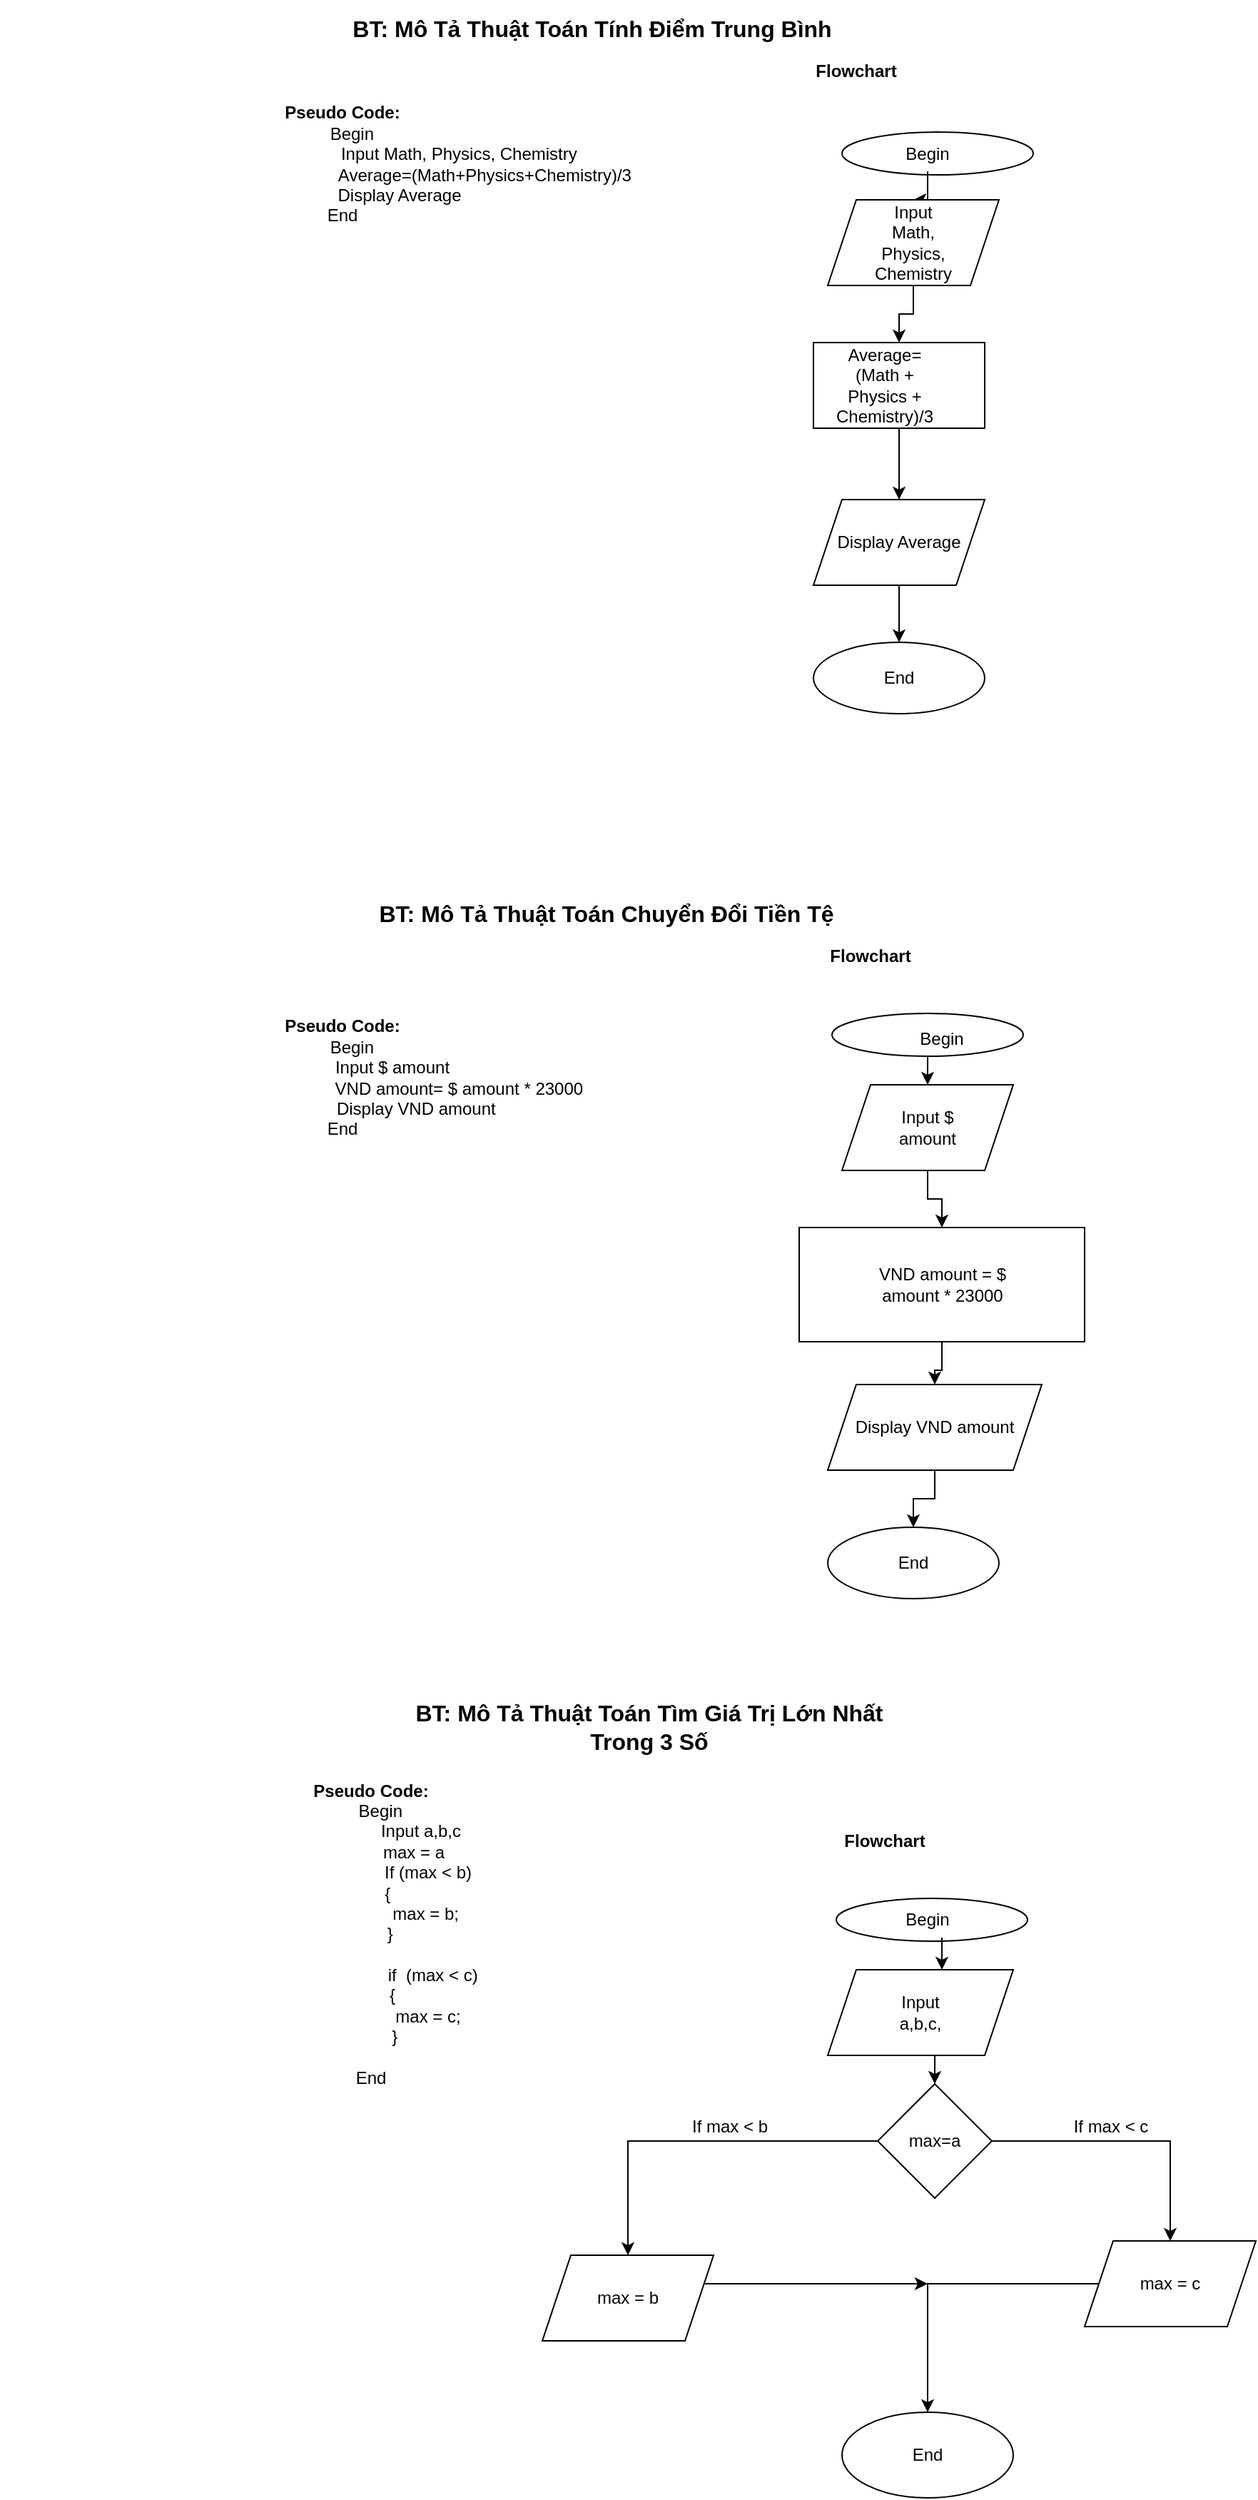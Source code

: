 <mxfile version="13.5.9" type="device"><diagram id="C5RBs43oDa-KdzZeNtuy" name="Page-1"><mxGraphModel dx="1038" dy="580" grid="1" gridSize="10" guides="1" tooltips="1" connect="1" arrows="1" fold="1" page="1" pageScale="1" pageWidth="827" pageHeight="1169" math="0" shadow="0"><root><mxCell id="WIyWlLk6GJQsqaUBKTNV-0"/><mxCell id="WIyWlLk6GJQsqaUBKTNV-1" parent="WIyWlLk6GJQsqaUBKTNV-0"/><mxCell id="NKshoAcjm4zbsj_nqueJ-0" value="" style="ellipse;whiteSpace=wrap;html=1;" vertex="1" parent="WIyWlLk6GJQsqaUBKTNV-1"><mxGeometry x="590" y="102.5" width="134" height="30" as="geometry"/></mxCell><mxCell id="NKshoAcjm4zbsj_nqueJ-6" value="" style="edgeStyle=orthogonalEdgeStyle;rounded=0;orthogonalLoop=1;jettySize=auto;html=1;" edge="1" parent="WIyWlLk6GJQsqaUBKTNV-1" source="NKshoAcjm4zbsj_nqueJ-1" target="NKshoAcjm4zbsj_nqueJ-5"><mxGeometry relative="1" as="geometry"/></mxCell><mxCell id="NKshoAcjm4zbsj_nqueJ-1" value="Begin" style="text;html=1;strokeColor=none;fillColor=none;align=center;verticalAlign=middle;whiteSpace=wrap;rounded=0;" vertex="1" parent="WIyWlLk6GJQsqaUBKTNV-1"><mxGeometry x="630" y="105" width="40" height="25" as="geometry"/></mxCell><mxCell id="NKshoAcjm4zbsj_nqueJ-2" style="edgeStyle=orthogonalEdgeStyle;rounded=0;orthogonalLoop=1;jettySize=auto;html=1;exitX=0.5;exitY=1;exitDx=0;exitDy=0;" edge="1" parent="WIyWlLk6GJQsqaUBKTNV-1" source="NKshoAcjm4zbsj_nqueJ-0" target="NKshoAcjm4zbsj_nqueJ-0"><mxGeometry relative="1" as="geometry"/></mxCell><mxCell id="NKshoAcjm4zbsj_nqueJ-8" value="" style="edgeStyle=orthogonalEdgeStyle;rounded=0;orthogonalLoop=1;jettySize=auto;html=1;" edge="1" parent="WIyWlLk6GJQsqaUBKTNV-1" source="NKshoAcjm4zbsj_nqueJ-5" target="NKshoAcjm4zbsj_nqueJ-7"><mxGeometry relative="1" as="geometry"/></mxCell><mxCell id="NKshoAcjm4zbsj_nqueJ-5" value="" style="shape=parallelogram;perimeter=parallelogramPerimeter;whiteSpace=wrap;html=1;fixedSize=1;" vertex="1" parent="WIyWlLk6GJQsqaUBKTNV-1"><mxGeometry x="580" y="150" width="120" height="60" as="geometry"/></mxCell><mxCell id="NKshoAcjm4zbsj_nqueJ-10" value="" style="edgeStyle=orthogonalEdgeStyle;rounded=0;orthogonalLoop=1;jettySize=auto;html=1;" edge="1" parent="WIyWlLk6GJQsqaUBKTNV-1" source="NKshoAcjm4zbsj_nqueJ-7" target="NKshoAcjm4zbsj_nqueJ-9"><mxGeometry relative="1" as="geometry"/></mxCell><mxCell id="NKshoAcjm4zbsj_nqueJ-7" value="" style="whiteSpace=wrap;html=1;" vertex="1" parent="WIyWlLk6GJQsqaUBKTNV-1"><mxGeometry x="570" y="250" width="120" height="60" as="geometry"/></mxCell><mxCell id="NKshoAcjm4zbsj_nqueJ-12" value="" style="edgeStyle=orthogonalEdgeStyle;rounded=0;orthogonalLoop=1;jettySize=auto;html=1;" edge="1" parent="WIyWlLk6GJQsqaUBKTNV-1" source="NKshoAcjm4zbsj_nqueJ-9" target="NKshoAcjm4zbsj_nqueJ-11"><mxGeometry relative="1" as="geometry"/></mxCell><mxCell id="NKshoAcjm4zbsj_nqueJ-9" value="Display Average" style="shape=parallelogram;perimeter=parallelogramPerimeter;whiteSpace=wrap;html=1;fixedSize=1;" vertex="1" parent="WIyWlLk6GJQsqaUBKTNV-1"><mxGeometry x="570" y="360" width="120" height="60" as="geometry"/></mxCell><mxCell id="NKshoAcjm4zbsj_nqueJ-11" value="End" style="ellipse;whiteSpace=wrap;html=1;" vertex="1" parent="WIyWlLk6GJQsqaUBKTNV-1"><mxGeometry x="570" y="460" width="120" height="50" as="geometry"/></mxCell><mxCell id="NKshoAcjm4zbsj_nqueJ-13" value="Input Math, Physics, Chemistry" style="text;html=1;strokeColor=none;fillColor=none;align=center;verticalAlign=middle;whiteSpace=wrap;rounded=0;" vertex="1" parent="WIyWlLk6GJQsqaUBKTNV-1"><mxGeometry x="620" y="170" width="40" height="20" as="geometry"/></mxCell><mxCell id="NKshoAcjm4zbsj_nqueJ-14" value="Average=(Math + Physics + Chemistry)/3" style="text;html=1;strokeColor=none;fillColor=none;align=center;verticalAlign=middle;whiteSpace=wrap;rounded=0;" vertex="1" parent="WIyWlLk6GJQsqaUBKTNV-1"><mxGeometry x="600" y="270" width="40" height="20" as="geometry"/></mxCell><mxCell id="NKshoAcjm4zbsj_nqueJ-17" value="&lt;b&gt;Pseudo Code:&lt;/b&gt;&lt;br&gt;&amp;nbsp; &amp;nbsp; Begin&lt;br&gt;&amp;nbsp; &amp;nbsp; &amp;nbsp; &amp;nbsp; &amp;nbsp; &amp;nbsp; &amp;nbsp; &amp;nbsp; &amp;nbsp; &amp;nbsp; &amp;nbsp; &amp;nbsp; &amp;nbsp; &amp;nbsp; &amp;nbsp; &amp;nbsp; &amp;nbsp; &amp;nbsp; &amp;nbsp; &amp;nbsp; &amp;nbsp; &amp;nbsp; &amp;nbsp; &amp;nbsp; &amp;nbsp;Input Math, Physics, Chemistry&lt;br&gt;&amp;nbsp; &amp;nbsp; &amp;nbsp; &amp;nbsp; &amp;nbsp; &amp;nbsp; &amp;nbsp; &amp;nbsp; &amp;nbsp; &amp;nbsp; &amp;nbsp; &amp;nbsp; &amp;nbsp; &amp;nbsp; &amp;nbsp; &amp;nbsp; &amp;nbsp; &amp;nbsp; &amp;nbsp; &amp;nbsp; &amp;nbsp; &amp;nbsp; &amp;nbsp; &amp;nbsp; &amp;nbsp; &amp;nbsp; &amp;nbsp; &amp;nbsp; &amp;nbsp; &amp;nbsp; Average=(Math+Physics+Chemistry)/3&lt;br&gt;&amp;nbsp; &amp;nbsp; &amp;nbsp; &amp;nbsp; &amp;nbsp; &amp;nbsp; &amp;nbsp; &amp;nbsp; &amp;nbsp; &amp;nbsp; &amp;nbsp; &amp;nbsp; Display Average&lt;br&gt;End" style="text;html=1;strokeColor=none;fillColor=none;align=center;verticalAlign=middle;whiteSpace=wrap;rounded=0;" vertex="1" parent="WIyWlLk6GJQsqaUBKTNV-1"><mxGeometry y="10" width="480" height="230" as="geometry"/></mxCell><mxCell id="NKshoAcjm4zbsj_nqueJ-22" value="&lt;b&gt;Flowchart&lt;/b&gt;" style="text;html=1;strokeColor=none;fillColor=none;align=center;verticalAlign=middle;whiteSpace=wrap;rounded=0;" vertex="1" parent="WIyWlLk6GJQsqaUBKTNV-1"><mxGeometry x="580" y="50" width="40" height="20" as="geometry"/></mxCell><mxCell id="NKshoAcjm4zbsj_nqueJ-25" value="&lt;b&gt;&lt;font style=&quot;font-size: 16px&quot;&gt;BT: Mô Tả Thuật Toán Tính Điểm Trung Bình&lt;/font&gt;&lt;/b&gt;" style="text;html=1;strokeColor=none;fillColor=none;align=center;verticalAlign=middle;whiteSpace=wrap;rounded=0;" vertex="1" parent="WIyWlLk6GJQsqaUBKTNV-1"><mxGeometry x="240" y="20" width="350" height="20" as="geometry"/></mxCell><mxCell id="NKshoAcjm4zbsj_nqueJ-42" value="" style="ellipse;whiteSpace=wrap;html=1;" vertex="1" parent="WIyWlLk6GJQsqaUBKTNV-1"><mxGeometry x="583" y="720" width="134" height="30" as="geometry"/></mxCell><mxCell id="NKshoAcjm4zbsj_nqueJ-43" value="" style="edgeStyle=orthogonalEdgeStyle;rounded=0;orthogonalLoop=1;jettySize=auto;html=1;" edge="1" source="NKshoAcjm4zbsj_nqueJ-44" target="NKshoAcjm4zbsj_nqueJ-47" parent="WIyWlLk6GJQsqaUBKTNV-1"><mxGeometry relative="1" as="geometry"><Array as="points"><mxPoint x="650" y="760"/><mxPoint x="650" y="760"/></Array></mxGeometry></mxCell><mxCell id="NKshoAcjm4zbsj_nqueJ-44" value="Begin" style="text;html=1;strokeColor=none;fillColor=none;align=center;verticalAlign=middle;whiteSpace=wrap;rounded=0;" vertex="1" parent="WIyWlLk6GJQsqaUBKTNV-1"><mxGeometry x="640" y="725" width="40" height="25" as="geometry"/></mxCell><mxCell id="NKshoAcjm4zbsj_nqueJ-45" style="edgeStyle=orthogonalEdgeStyle;rounded=0;orthogonalLoop=1;jettySize=auto;html=1;exitX=0.5;exitY=1;exitDx=0;exitDy=0;" edge="1" source="NKshoAcjm4zbsj_nqueJ-42" target="NKshoAcjm4zbsj_nqueJ-42" parent="WIyWlLk6GJQsqaUBKTNV-1"><mxGeometry relative="1" as="geometry"/></mxCell><mxCell id="NKshoAcjm4zbsj_nqueJ-46" value="" style="edgeStyle=orthogonalEdgeStyle;rounded=0;orthogonalLoop=1;jettySize=auto;html=1;" edge="1" source="NKshoAcjm4zbsj_nqueJ-47" target="NKshoAcjm4zbsj_nqueJ-49" parent="WIyWlLk6GJQsqaUBKTNV-1"><mxGeometry relative="1" as="geometry"/></mxCell><mxCell id="NKshoAcjm4zbsj_nqueJ-47" value="" style="shape=parallelogram;perimeter=parallelogramPerimeter;whiteSpace=wrap;html=1;fixedSize=1;" vertex="1" parent="WIyWlLk6GJQsqaUBKTNV-1"><mxGeometry x="590" y="770" width="120" height="60" as="geometry"/></mxCell><mxCell id="NKshoAcjm4zbsj_nqueJ-48" value="" style="edgeStyle=orthogonalEdgeStyle;rounded=0;orthogonalLoop=1;jettySize=auto;html=1;" edge="1" source="NKshoAcjm4zbsj_nqueJ-49" target="NKshoAcjm4zbsj_nqueJ-51" parent="WIyWlLk6GJQsqaUBKTNV-1"><mxGeometry relative="1" as="geometry"/></mxCell><mxCell id="NKshoAcjm4zbsj_nqueJ-49" value="" style="whiteSpace=wrap;html=1;" vertex="1" parent="WIyWlLk6GJQsqaUBKTNV-1"><mxGeometry x="560" y="870" width="200" height="80" as="geometry"/></mxCell><mxCell id="NKshoAcjm4zbsj_nqueJ-50" value="" style="edgeStyle=orthogonalEdgeStyle;rounded=0;orthogonalLoop=1;jettySize=auto;html=1;" edge="1" source="NKshoAcjm4zbsj_nqueJ-51" target="NKshoAcjm4zbsj_nqueJ-52" parent="WIyWlLk6GJQsqaUBKTNV-1"><mxGeometry relative="1" as="geometry"/></mxCell><mxCell id="NKshoAcjm4zbsj_nqueJ-51" value="Display VND amount" style="shape=parallelogram;perimeter=parallelogramPerimeter;whiteSpace=wrap;html=1;fixedSize=1;" vertex="1" parent="WIyWlLk6GJQsqaUBKTNV-1"><mxGeometry x="580" y="980" width="150" height="60" as="geometry"/></mxCell><mxCell id="NKshoAcjm4zbsj_nqueJ-52" value="End" style="ellipse;whiteSpace=wrap;html=1;" vertex="1" parent="WIyWlLk6GJQsqaUBKTNV-1"><mxGeometry x="580" y="1080" width="120" height="50" as="geometry"/></mxCell><mxCell id="NKshoAcjm4zbsj_nqueJ-53" value="Input $ amount" style="text;html=1;strokeColor=none;fillColor=none;align=center;verticalAlign=middle;whiteSpace=wrap;rounded=0;" vertex="1" parent="WIyWlLk6GJQsqaUBKTNV-1"><mxGeometry x="630" y="790" width="40" height="20" as="geometry"/></mxCell><mxCell id="NKshoAcjm4zbsj_nqueJ-54" value="VND amount = $ amount * 23000" style="text;html=1;strokeColor=none;fillColor=none;align=center;verticalAlign=middle;whiteSpace=wrap;rounded=0;" vertex="1" parent="WIyWlLk6GJQsqaUBKTNV-1"><mxGeometry x="598.5" y="890" width="123" height="40" as="geometry"/></mxCell><mxCell id="NKshoAcjm4zbsj_nqueJ-55" value="&lt;b&gt;Pseudo Code:&lt;/b&gt;&lt;br&gt;&amp;nbsp; &amp;nbsp; Begin&lt;br&gt;&amp;nbsp; &amp;nbsp; &amp;nbsp; &amp;nbsp; &amp;nbsp; &amp;nbsp; &amp;nbsp; &amp;nbsp; &amp;nbsp; &amp;nbsp; &amp;nbsp;Input $ amount&lt;br&gt;&amp;nbsp; &amp;nbsp; &amp;nbsp; &amp;nbsp; &amp;nbsp; &amp;nbsp; &amp;nbsp; &amp;nbsp; &amp;nbsp; &amp;nbsp; &amp;nbsp; &amp;nbsp; &amp;nbsp; &amp;nbsp; &amp;nbsp; &amp;nbsp; &amp;nbsp; &amp;nbsp; &amp;nbsp; &amp;nbsp; &amp;nbsp; &amp;nbsp; &amp;nbsp; &amp;nbsp; &amp;nbsp;VND amount= $ amount * 23000&lt;br&gt;&amp;nbsp; &amp;nbsp; &amp;nbsp; &amp;nbsp; &amp;nbsp; &amp;nbsp; &amp;nbsp; &amp;nbsp; &amp;nbsp; &amp;nbsp; &amp;nbsp; &amp;nbsp; &amp;nbsp; &amp;nbsp; &amp;nbsp; &amp;nbsp;Display VND amount&lt;br&gt;End" style="text;html=1;strokeColor=none;fillColor=none;align=center;verticalAlign=middle;whiteSpace=wrap;rounded=0;" vertex="1" parent="WIyWlLk6GJQsqaUBKTNV-1"><mxGeometry y="650" width="480" height="230" as="geometry"/></mxCell><mxCell id="NKshoAcjm4zbsj_nqueJ-56" value="&lt;b&gt;Flowchart&lt;/b&gt;" style="text;html=1;strokeColor=none;fillColor=none;align=center;verticalAlign=middle;whiteSpace=wrap;rounded=0;" vertex="1" parent="WIyWlLk6GJQsqaUBKTNV-1"><mxGeometry x="590" y="670" width="40" height="20" as="geometry"/></mxCell><mxCell id="NKshoAcjm4zbsj_nqueJ-57" value="&lt;b&gt;&lt;font style=&quot;font-size: 16px&quot;&gt;BT: Mô Tả Thuật Toán Chuyển Đổi Tiền Tệ&lt;/font&gt;&lt;/b&gt;" style="text;html=1;strokeColor=none;fillColor=none;align=center;verticalAlign=middle;whiteSpace=wrap;rounded=0;" vertex="1" parent="WIyWlLk6GJQsqaUBKTNV-1"><mxGeometry x="250" y="640" width="350" height="20" as="geometry"/></mxCell><mxCell id="NKshoAcjm4zbsj_nqueJ-58" value="" style="ellipse;whiteSpace=wrap;html=1;" vertex="1" parent="WIyWlLk6GJQsqaUBKTNV-1"><mxGeometry x="586" y="1340" width="134" height="30" as="geometry"/></mxCell><mxCell id="NKshoAcjm4zbsj_nqueJ-59" value="" style="edgeStyle=orthogonalEdgeStyle;rounded=0;orthogonalLoop=1;jettySize=auto;html=1;" edge="1" source="NKshoAcjm4zbsj_nqueJ-60" target="NKshoAcjm4zbsj_nqueJ-63" parent="WIyWlLk6GJQsqaUBKTNV-1"><mxGeometry relative="1" as="geometry"><Array as="points"><mxPoint x="660" y="1380"/><mxPoint x="660" y="1380"/></Array></mxGeometry></mxCell><mxCell id="NKshoAcjm4zbsj_nqueJ-60" value="Begin" style="text;html=1;strokeColor=none;fillColor=none;align=center;verticalAlign=middle;whiteSpace=wrap;rounded=0;" vertex="1" parent="WIyWlLk6GJQsqaUBKTNV-1"><mxGeometry x="630" y="1342.5" width="40" height="25" as="geometry"/></mxCell><mxCell id="NKshoAcjm4zbsj_nqueJ-61" style="edgeStyle=orthogonalEdgeStyle;rounded=0;orthogonalLoop=1;jettySize=auto;html=1;exitX=0.5;exitY=1;exitDx=0;exitDy=0;" edge="1" source="NKshoAcjm4zbsj_nqueJ-58" target="NKshoAcjm4zbsj_nqueJ-58" parent="WIyWlLk6GJQsqaUBKTNV-1"><mxGeometry relative="1" as="geometry"/></mxCell><mxCell id="NKshoAcjm4zbsj_nqueJ-82" value="" style="edgeStyle=orthogonalEdgeStyle;rounded=0;orthogonalLoop=1;jettySize=auto;html=1;" edge="1" parent="WIyWlLk6GJQsqaUBKTNV-1" source="NKshoAcjm4zbsj_nqueJ-63" target="NKshoAcjm4zbsj_nqueJ-79"><mxGeometry relative="1" as="geometry"><Array as="points"><mxPoint x="655" y="1460"/><mxPoint x="655" y="1460"/></Array></mxGeometry></mxCell><mxCell id="NKshoAcjm4zbsj_nqueJ-63" value="" style="shape=parallelogram;perimeter=parallelogramPerimeter;whiteSpace=wrap;html=1;fixedSize=1;" vertex="1" parent="WIyWlLk6GJQsqaUBKTNV-1"><mxGeometry x="580" y="1390" width="130" height="60" as="geometry"/></mxCell><mxCell id="NKshoAcjm4zbsj_nqueJ-64" value="" style="edgeStyle=orthogonalEdgeStyle;rounded=0;orthogonalLoop=1;jettySize=auto;html=1;exitX=1;exitY=0.5;exitDx=0;exitDy=0;" edge="1" source="NKshoAcjm4zbsj_nqueJ-79" target="NKshoAcjm4zbsj_nqueJ-67" parent="WIyWlLk6GJQsqaUBKTNV-1"><mxGeometry relative="1" as="geometry"><mxPoint x="710" y="1520" as="sourcePoint"/></mxGeometry></mxCell><mxCell id="NKshoAcjm4zbsj_nqueJ-75" value="" style="edgeStyle=orthogonalEdgeStyle;rounded=0;orthogonalLoop=1;jettySize=auto;html=1;exitX=0;exitY=0.5;exitDx=0;exitDy=0;" edge="1" parent="WIyWlLk6GJQsqaUBKTNV-1" source="NKshoAcjm4zbsj_nqueJ-79" target="NKshoAcjm4zbsj_nqueJ-74"><mxGeometry relative="1" as="geometry"><mxPoint x="590" y="1520" as="sourcePoint"/></mxGeometry></mxCell><mxCell id="NKshoAcjm4zbsj_nqueJ-66" value="" style="edgeStyle=orthogonalEdgeStyle;rounded=0;orthogonalLoop=1;jettySize=auto;html=1;" edge="1" source="NKshoAcjm4zbsj_nqueJ-67" target="NKshoAcjm4zbsj_nqueJ-68" parent="WIyWlLk6GJQsqaUBKTNV-1"><mxGeometry relative="1" as="geometry"><Array as="points"><mxPoint x="650" y="1610"/></Array></mxGeometry></mxCell><mxCell id="NKshoAcjm4zbsj_nqueJ-67" value="max = c" style="shape=parallelogram;perimeter=parallelogramPerimeter;whiteSpace=wrap;html=1;fixedSize=1;" vertex="1" parent="WIyWlLk6GJQsqaUBKTNV-1"><mxGeometry x="760" y="1580" width="120" height="60" as="geometry"/></mxCell><mxCell id="NKshoAcjm4zbsj_nqueJ-68" value="End" style="ellipse;whiteSpace=wrap;html=1;" vertex="1" parent="WIyWlLk6GJQsqaUBKTNV-1"><mxGeometry x="590" y="1700" width="120" height="60" as="geometry"/></mxCell><mxCell id="NKshoAcjm4zbsj_nqueJ-69" value="Input a,b,c,&lt;br&gt;" style="text;html=1;strokeColor=none;fillColor=none;align=center;verticalAlign=middle;whiteSpace=wrap;rounded=0;" vertex="1" parent="WIyWlLk6GJQsqaUBKTNV-1"><mxGeometry x="625" y="1410" width="40" height="20" as="geometry"/></mxCell><mxCell id="NKshoAcjm4zbsj_nqueJ-71" value="&lt;b&gt;Pseudo Code:&lt;/b&gt;&lt;br&gt;&amp;nbsp; &amp;nbsp; Begin&lt;br&gt;&amp;nbsp; &amp;nbsp; &amp;nbsp; &amp;nbsp; &amp;nbsp; &amp;nbsp; &amp;nbsp; &amp;nbsp; &amp;nbsp; &amp;nbsp; &amp;nbsp;Input a,b,c&lt;br&gt;&amp;nbsp; &amp;nbsp; &amp;nbsp; &amp;nbsp; &amp;nbsp; &amp;nbsp; &amp;nbsp; &amp;nbsp; &amp;nbsp; &amp;nbsp;max = a&amp;nbsp;&lt;br&gt;&amp;nbsp; &amp;nbsp; &amp;nbsp; &amp;nbsp; &amp;nbsp; &amp;nbsp; &amp;nbsp; &amp;nbsp; &amp;nbsp; &amp;nbsp; &amp;nbsp; &amp;nbsp; If (max &amp;lt; b)&lt;br&gt;&amp;nbsp; &amp;nbsp; &amp;nbsp; &amp;nbsp;{&lt;br&gt;&amp;nbsp; &amp;nbsp; &amp;nbsp; &amp;nbsp; &amp;nbsp; &amp;nbsp; &amp;nbsp; &amp;nbsp; &amp;nbsp; &amp;nbsp; &amp;nbsp; &amp;nbsp;max = b;&lt;br&gt;&amp;nbsp; &amp;nbsp; &amp;nbsp; &amp;nbsp; }&lt;br&gt;&lt;br&gt;&amp;nbsp; &amp;nbsp; &amp;nbsp; &amp;nbsp; &amp;nbsp; &amp;nbsp; &amp;nbsp; &amp;nbsp; &amp;nbsp; &amp;nbsp; &amp;nbsp; &amp;nbsp; &amp;nbsp; if&amp;nbsp; (max &amp;lt; c)&lt;br&gt;&amp;nbsp; &amp;nbsp; &amp;nbsp; &amp;nbsp; &amp;nbsp;{&lt;br&gt;&amp;nbsp; &amp;nbsp; &amp;nbsp; &amp;nbsp; &amp;nbsp; &amp;nbsp; &amp;nbsp; &amp;nbsp; &amp;nbsp; &amp;nbsp; &amp;nbsp; &amp;nbsp; max = c;&lt;br&gt;&amp;nbsp; &amp;nbsp; &amp;nbsp; &amp;nbsp; &amp;nbsp; }&lt;br&gt;&amp;nbsp; &amp;nbsp; &amp;nbsp; &amp;nbsp; &amp;nbsp; &amp;nbsp; &amp;nbsp; &amp;nbsp; &amp;nbsp; &amp;nbsp; &amp;nbsp; &amp;nbsp;&amp;nbsp;&lt;br&gt;End" style="text;html=1;strokeColor=none;fillColor=none;align=center;verticalAlign=middle;whiteSpace=wrap;rounded=0;" vertex="1" parent="WIyWlLk6GJQsqaUBKTNV-1"><mxGeometry x="20" y="1250" width="480" height="230" as="geometry"/></mxCell><mxCell id="NKshoAcjm4zbsj_nqueJ-72" value="&lt;b&gt;Flowchart&lt;/b&gt;" style="text;html=1;strokeColor=none;fillColor=none;align=center;verticalAlign=middle;whiteSpace=wrap;rounded=0;" vertex="1" parent="WIyWlLk6GJQsqaUBKTNV-1"><mxGeometry x="600" y="1290" width="40" height="20" as="geometry"/></mxCell><mxCell id="NKshoAcjm4zbsj_nqueJ-73" value="&lt;b&gt;&lt;font style=&quot;font-size: 16px&quot;&gt;BT: Mô Tả Thuật Toán Tìm Giá Trị Lớn Nhất Trong 3 Số&lt;/font&gt;&lt;/b&gt;" style="text;html=1;strokeColor=none;fillColor=none;align=center;verticalAlign=middle;whiteSpace=wrap;rounded=0;" vertex="1" parent="WIyWlLk6GJQsqaUBKTNV-1"><mxGeometry x="280" y="1210" width="350" height="20" as="geometry"/></mxCell><mxCell id="NKshoAcjm4zbsj_nqueJ-85" value="" style="edgeStyle=orthogonalEdgeStyle;rounded=0;orthogonalLoop=1;jettySize=auto;html=1;" edge="1" parent="WIyWlLk6GJQsqaUBKTNV-1" source="NKshoAcjm4zbsj_nqueJ-74"><mxGeometry relative="1" as="geometry"><mxPoint x="650" y="1610" as="targetPoint"/><Array as="points"><mxPoint x="600" y="1610"/></Array></mxGeometry></mxCell><mxCell id="NKshoAcjm4zbsj_nqueJ-74" value="max = b" style="shape=parallelogram;perimeter=parallelogramPerimeter;whiteSpace=wrap;html=1;fixedSize=1;" vertex="1" parent="WIyWlLk6GJQsqaUBKTNV-1"><mxGeometry x="380" y="1590" width="120" height="60" as="geometry"/></mxCell><mxCell id="NKshoAcjm4zbsj_nqueJ-79" value="max=a" style="rhombus;whiteSpace=wrap;html=1;" vertex="1" parent="WIyWlLk6GJQsqaUBKTNV-1"><mxGeometry x="615" y="1470" width="80" height="80" as="geometry"/></mxCell><mxCell id="NKshoAcjm4zbsj_nqueJ-80" value="&lt;span style=&quot;color: rgba(0 , 0 , 0 , 0) ; font-family: monospace ; font-size: 0px&quot;&gt;%3CmxGraphModel%3E%3Croot%3E%3CmxCell%20id%3D%220%22%2F%3E%3CmxCell%20id%3D%221%22%20parent%3D%220%22%2F%3E%3CmxCell%20id%3D%222%22%20value%3D%22Average%3D(Math%20%2B%20Physics%20%2B%20Chemistry)%2F3%22%20style%3D%22text%3Bhtml%3D1%3BstrokeColor%3Dnone%3BfillColor%3Dnone%3Balign%3Dcenter%3BverticalAlign%3Dmiddle%3BwhiteSpace%3Dwrap%3Brounded%3D0%3B%22%20vertex%3D%221%22%20parent%3D%221%22%3E%3CmxGeometry%20x%3D%22660%22%20y%3D%221520%22%20height%3D%2210%22%20as%3D%22geometry%22%2F%3E%3C%2FmxCell%3E%3C%2Froot%3E%3C%2FmxGraphModel%3E&lt;/span&gt;&lt;span style=&quot;color: rgba(0 , 0 , 0 , 0) ; font-family: monospace ; font-size: 0px&quot;&gt;%3CmxGraphModel%3E%3Croot%3E%3CmxCell%20id%3D%220%22%2F%3E%3CmxCell%20id%3D%221%22%20parent%3D%220%22%2F%3E%3CmxCell%20id%3D%222%22%20value%3D%22Average%3D(Math%20%2B%20Physics%20%2B%20Chemistry)%2F3%22%20style%3D%22text%3Bhtml%3D1%3BstrokeColor%3Dnone%3BfillColor%3Dnone%3Balign%3Dcenter%3BverticalAlign%3Dmiddle%3BwhiteSpace%3Dwrap%3Brounded%3D0%3B%22%20vertex%3D%221%22%20parent%3D%221%22%3E%3CmxGeometry%20x%3D%22660%22%20y%3D%221520%22%20height%3D%2210%22%20as%3D%22geometry%22%2F%3E%3C%2FmxCell%3E%3C%2Froot%3E%3C%2FmxGraphModel%3E&lt;/span&gt;" style="text;html=1;strokeColor=none;fillColor=none;align=center;verticalAlign=middle;whiteSpace=wrap;rounded=0;" vertex="1" parent="WIyWlLk6GJQsqaUBKTNV-1"><mxGeometry x="523" y="1460" width="40" height="20" as="geometry"/></mxCell><mxCell id="NKshoAcjm4zbsj_nqueJ-83" value="If max &amp;lt; b" style="text;html=1;strokeColor=none;fillColor=none;align=center;verticalAlign=middle;whiteSpace=wrap;rounded=0;" vertex="1" parent="WIyWlLk6GJQsqaUBKTNV-1"><mxGeometry x="483" y="1490" width="57" height="20" as="geometry"/></mxCell><mxCell id="NKshoAcjm4zbsj_nqueJ-86" value="If max &amp;lt; c" style="text;html=1;strokeColor=none;fillColor=none;align=center;verticalAlign=middle;whiteSpace=wrap;rounded=0;" vertex="1" parent="WIyWlLk6GJQsqaUBKTNV-1"><mxGeometry x="750" y="1490" width="57" height="20" as="geometry"/></mxCell></root></mxGraphModel></diagram></mxfile>